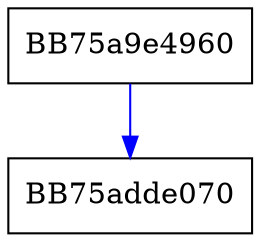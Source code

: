 digraph CryptMsgClose_shim {
  node [shape="box"];
  graph [splines=ortho];
  BB75a9e4960 -> BB75adde070 [color="blue"];
}